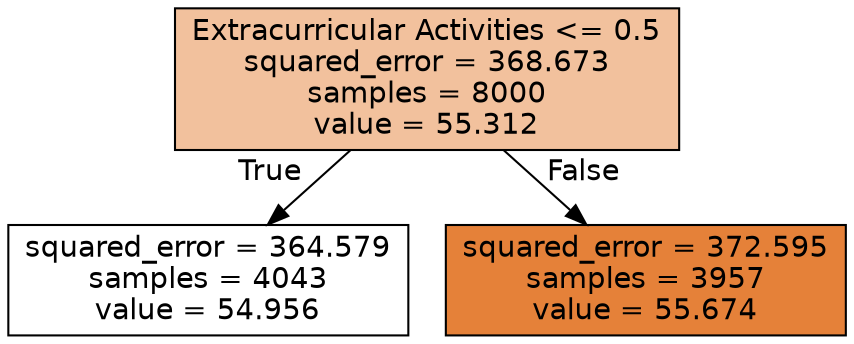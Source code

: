 digraph Tree {
node [shape=box, style="filled", color="black", fontname="helvetica"] ;
edge [fontname="helvetica"] ;
0 [label="Extracurricular Activities <= 0.5\nsquared_error = 368.673\nsamples = 8000\nvalue = 55.312", fillcolor="#f2c19d"] ;
1 [label="squared_error = 364.579\nsamples = 4043\nvalue = 54.956", fillcolor="#ffffff"] ;
0 -> 1 [labeldistance=2.5, labelangle=45, headlabel="True"] ;
2 [label="squared_error = 372.595\nsamples = 3957\nvalue = 55.674", fillcolor="#e58139"] ;
0 -> 2 [labeldistance=2.5, labelangle=-45, headlabel="False"] ;
}
